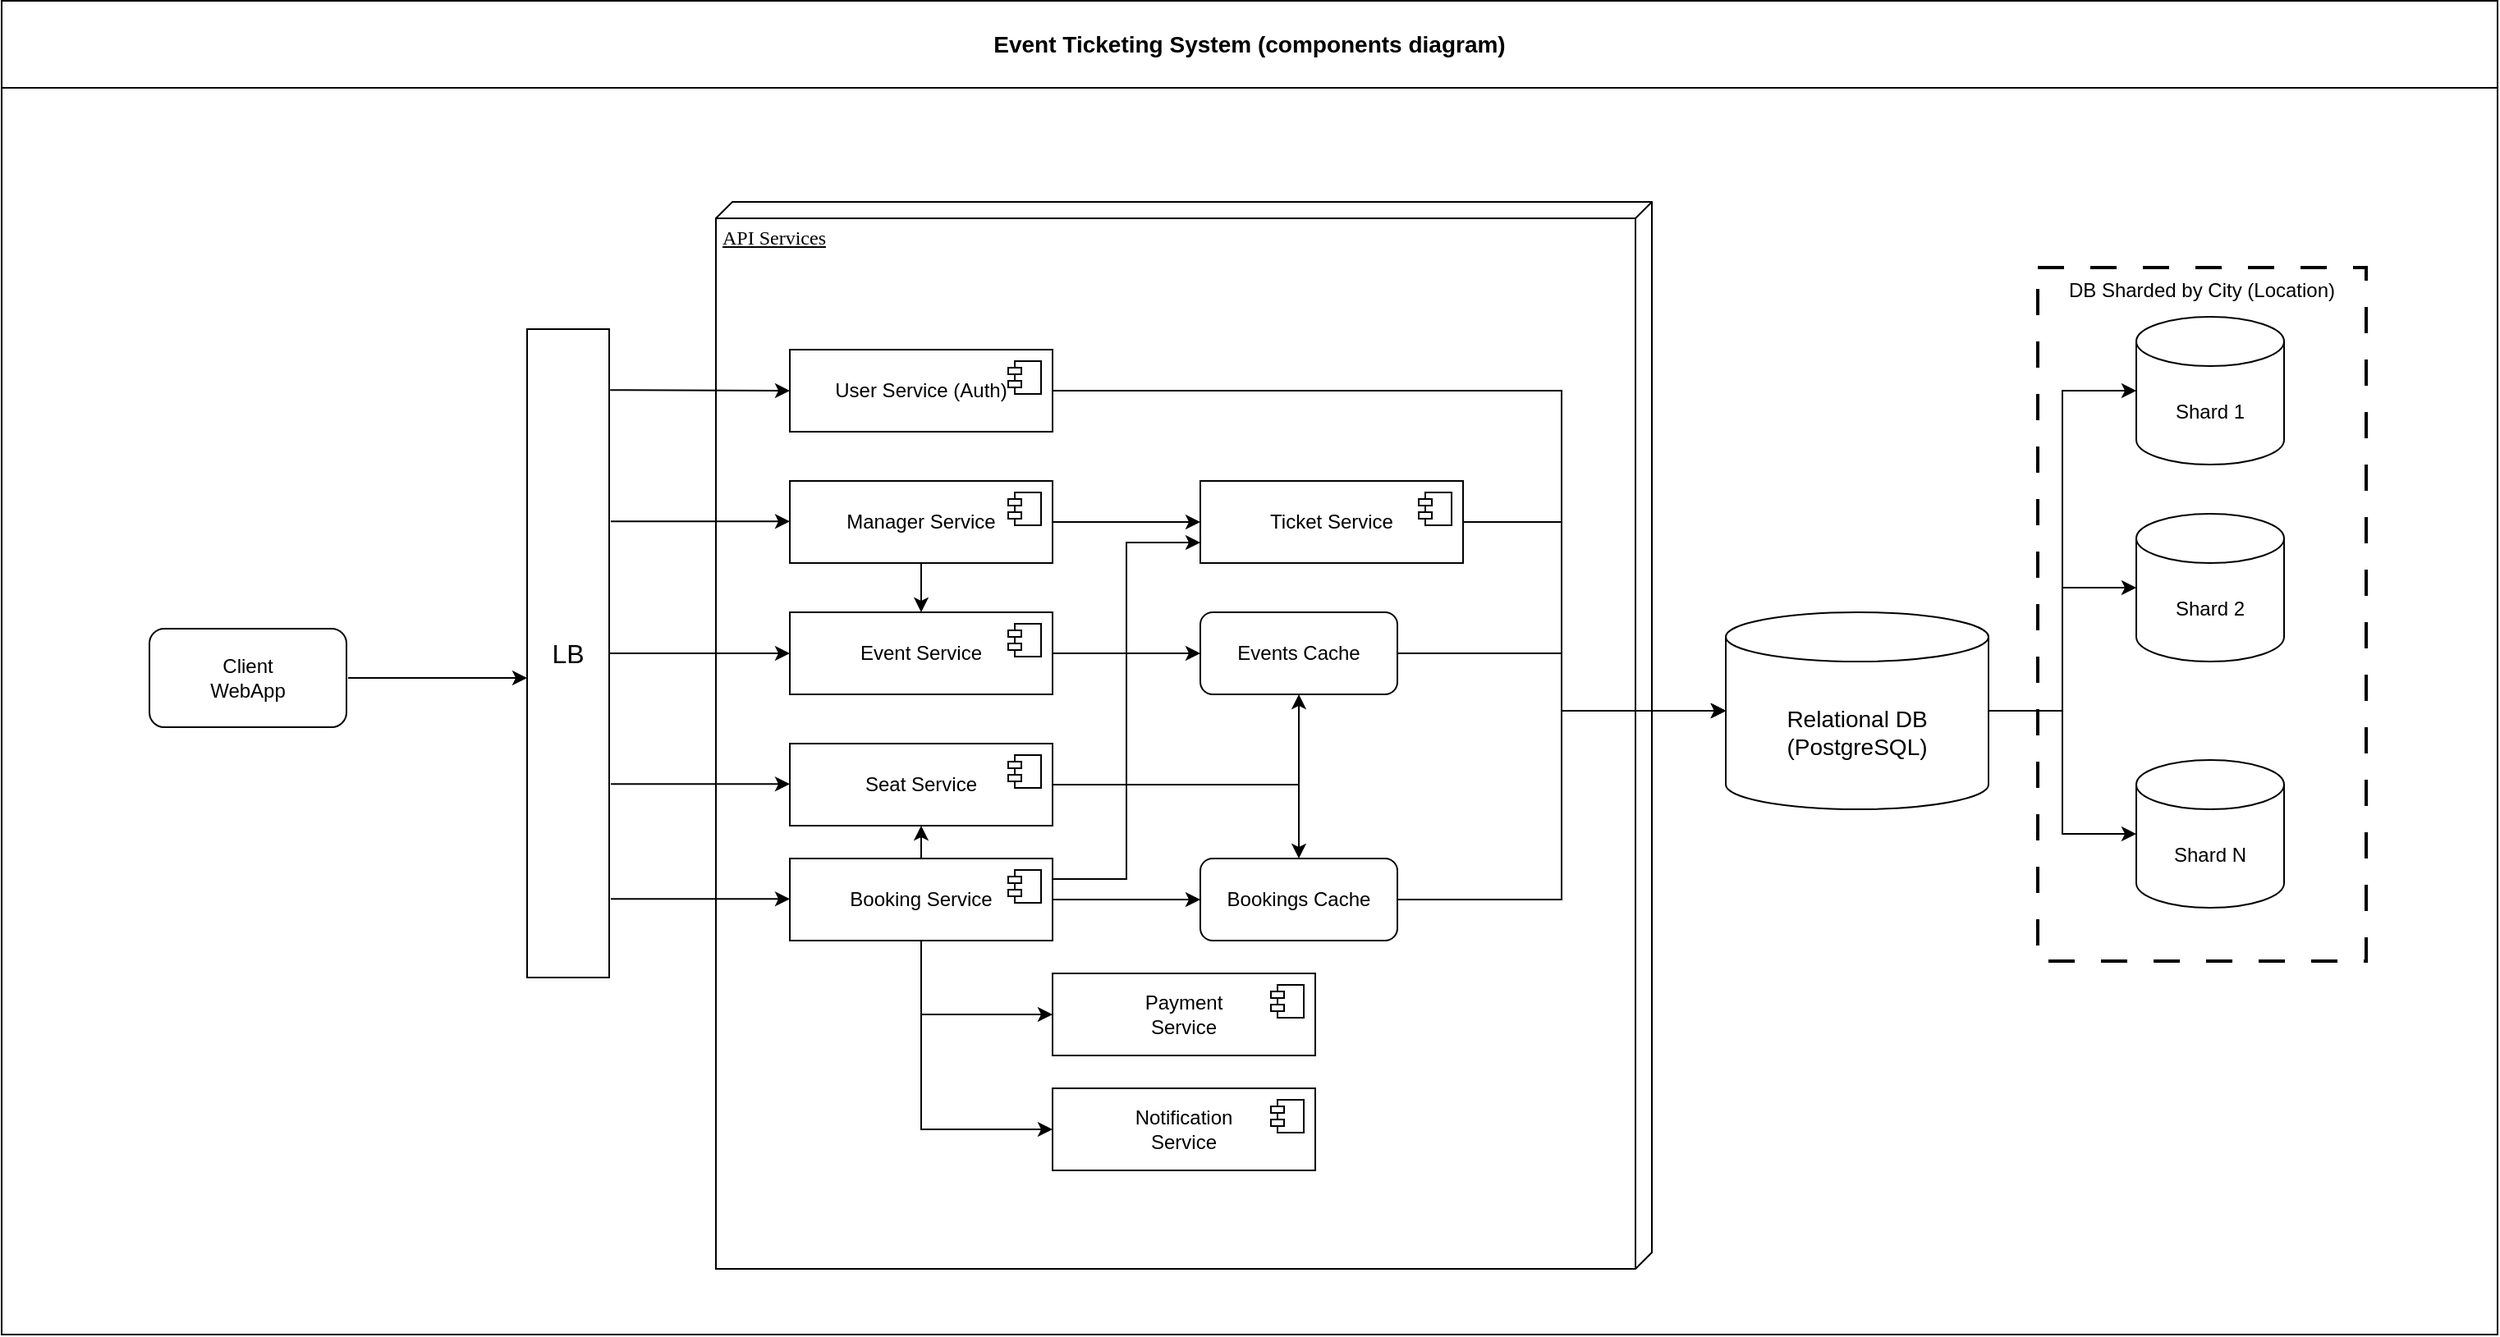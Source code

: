 <mxfile version="21.6.9" type="device" pages="2">
  <diagram name="Components" id="5f0bae14-7c28-e335-631c-24af17079c00">
    <mxGraphModel dx="1750" dy="1778" grid="1" gridSize="10" guides="1" tooltips="1" connect="1" arrows="1" fold="1" page="1" pageScale="1" pageWidth="1100" pageHeight="850" background="none" math="0" shadow="0">
      <root>
        <mxCell id="0" />
        <mxCell id="1" parent="0" />
        <mxCell id="39150e848f15840c-2" value="API Services" style="verticalAlign=top;align=left;spacingTop=8;spacingLeft=2;spacingRight=12;shape=cube;size=10;direction=south;fontStyle=4;html=1;rounded=0;shadow=0;comic=0;labelBackgroundColor=none;strokeWidth=1;fontFamily=Verdana;fontSize=12" parent="1" vertex="1">
          <mxGeometry x="595" y="-130" width="570" height="650" as="geometry" />
        </mxCell>
        <mxCell id="pnCml22vTro41aS8nxv2-1" value="Client &lt;br&gt;WebApp" style="rounded=1;whiteSpace=wrap;html=1;" vertex="1" parent="1">
          <mxGeometry x="250" y="130" width="120" height="60" as="geometry" />
        </mxCell>
        <mxCell id="pnCml22vTro41aS8nxv2-34" style="edgeStyle=orthogonalEdgeStyle;rounded=0;orthogonalLoop=1;jettySize=auto;html=1;exitX=1;exitY=0.5;exitDx=0;exitDy=0;entryX=0;entryY=0.5;entryDx=0;entryDy=0;" edge="1" parent="1" source="pnCml22vTro41aS8nxv2-15" target="pnCml22vTro41aS8nxv2-27">
          <mxGeometry relative="1" as="geometry" />
        </mxCell>
        <mxCell id="pnCml22vTro41aS8nxv2-15" value="Event Service" style="html=1;dropTarget=0;whiteSpace=wrap;" vertex="1" parent="1">
          <mxGeometry x="640" y="120" width="160" height="50" as="geometry" />
        </mxCell>
        <mxCell id="pnCml22vTro41aS8nxv2-16" value="" style="shape=module;jettyWidth=8;jettyHeight=4;" vertex="1" parent="pnCml22vTro41aS8nxv2-15">
          <mxGeometry x="1" width="20" height="20" relative="1" as="geometry">
            <mxPoint x="-27" y="7" as="offset" />
          </mxGeometry>
        </mxCell>
        <mxCell id="pnCml22vTro41aS8nxv2-42" style="edgeStyle=orthogonalEdgeStyle;rounded=0;orthogonalLoop=1;jettySize=auto;html=1;exitX=0.5;exitY=0;exitDx=0;exitDy=0;entryX=0.5;entryY=1;entryDx=0;entryDy=0;" edge="1" parent="1" source="pnCml22vTro41aS8nxv2-17" target="pnCml22vTro41aS8nxv2-23">
          <mxGeometry relative="1" as="geometry" />
        </mxCell>
        <mxCell id="pnCml22vTro41aS8nxv2-45" style="edgeStyle=orthogonalEdgeStyle;rounded=0;orthogonalLoop=1;jettySize=auto;html=1;entryX=0;entryY=0.5;entryDx=0;entryDy=0;" edge="1" parent="1" source="pnCml22vTro41aS8nxv2-17" target="pnCml22vTro41aS8nxv2-30">
          <mxGeometry relative="1" as="geometry" />
        </mxCell>
        <mxCell id="pnCml22vTro41aS8nxv2-46" style="edgeStyle=orthogonalEdgeStyle;rounded=0;orthogonalLoop=1;jettySize=auto;html=1;entryX=0;entryY=0.5;entryDx=0;entryDy=0;" edge="1" parent="1" source="pnCml22vTro41aS8nxv2-17" target="pnCml22vTro41aS8nxv2-31">
          <mxGeometry relative="1" as="geometry" />
        </mxCell>
        <mxCell id="pnCml22vTro41aS8nxv2-47" style="edgeStyle=orthogonalEdgeStyle;rounded=0;orthogonalLoop=1;jettySize=auto;html=1;entryX=0;entryY=0.5;entryDx=0;entryDy=0;" edge="1" parent="1" source="pnCml22vTro41aS8nxv2-17" target="pnCml22vTro41aS8nxv2-21">
          <mxGeometry relative="1" as="geometry" />
        </mxCell>
        <mxCell id="pnCml22vTro41aS8nxv2-51" style="edgeStyle=orthogonalEdgeStyle;rounded=0;orthogonalLoop=1;jettySize=auto;html=1;entryX=0;entryY=0.75;entryDx=0;entryDy=0;exitX=1;exitY=0.25;exitDx=0;exitDy=0;" edge="1" parent="1" source="pnCml22vTro41aS8nxv2-17" target="pnCml22vTro41aS8nxv2-49">
          <mxGeometry relative="1" as="geometry" />
        </mxCell>
        <mxCell id="pnCml22vTro41aS8nxv2-17" value="Booking Service" style="html=1;dropTarget=0;whiteSpace=wrap;" vertex="1" parent="1">
          <mxGeometry x="640" y="270" width="160" height="50" as="geometry" />
        </mxCell>
        <mxCell id="pnCml22vTro41aS8nxv2-18" value="" style="shape=module;jettyWidth=8;jettyHeight=4;" vertex="1" parent="pnCml22vTro41aS8nxv2-17">
          <mxGeometry x="1" width="20" height="20" relative="1" as="geometry">
            <mxPoint x="-27" y="7" as="offset" />
          </mxGeometry>
        </mxCell>
        <mxCell id="pnCml22vTro41aS8nxv2-44" style="edgeStyle=orthogonalEdgeStyle;rounded=0;orthogonalLoop=1;jettySize=auto;html=1;exitX=0.5;exitY=1;exitDx=0;exitDy=0;entryX=0.5;entryY=0;entryDx=0;entryDy=0;" edge="1" parent="1" source="pnCml22vTro41aS8nxv2-19" target="pnCml22vTro41aS8nxv2-15">
          <mxGeometry relative="1" as="geometry" />
        </mxCell>
        <mxCell id="pnCml22vTro41aS8nxv2-53" style="edgeStyle=orthogonalEdgeStyle;rounded=0;orthogonalLoop=1;jettySize=auto;html=1;entryX=0;entryY=0.5;entryDx=0;entryDy=0;" edge="1" parent="1" source="pnCml22vTro41aS8nxv2-19" target="pnCml22vTro41aS8nxv2-49">
          <mxGeometry relative="1" as="geometry" />
        </mxCell>
        <mxCell id="pnCml22vTro41aS8nxv2-19" value="Manager Service" style="html=1;dropTarget=0;whiteSpace=wrap;" vertex="1" parent="1">
          <mxGeometry x="640" y="40" width="160" height="50" as="geometry" />
        </mxCell>
        <mxCell id="pnCml22vTro41aS8nxv2-20" value="" style="shape=module;jettyWidth=8;jettyHeight=4;" vertex="1" parent="pnCml22vTro41aS8nxv2-19">
          <mxGeometry x="1" width="20" height="20" relative="1" as="geometry">
            <mxPoint x="-27" y="7" as="offset" />
          </mxGeometry>
        </mxCell>
        <mxCell id="pnCml22vTro41aS8nxv2-21" value="Notification &lt;br&gt;Service" style="html=1;dropTarget=0;whiteSpace=wrap;" vertex="1" parent="1">
          <mxGeometry x="800" y="410" width="160" height="50" as="geometry" />
        </mxCell>
        <mxCell id="pnCml22vTro41aS8nxv2-22" value="" style="shape=module;jettyWidth=8;jettyHeight=4;" vertex="1" parent="pnCml22vTro41aS8nxv2-21">
          <mxGeometry x="1" width="20" height="20" relative="1" as="geometry">
            <mxPoint x="-27" y="7" as="offset" />
          </mxGeometry>
        </mxCell>
        <mxCell id="pnCml22vTro41aS8nxv2-37" style="edgeStyle=orthogonalEdgeStyle;rounded=0;orthogonalLoop=1;jettySize=auto;html=1;entryX=0.5;entryY=1;entryDx=0;entryDy=0;" edge="1" parent="1" source="pnCml22vTro41aS8nxv2-23" target="pnCml22vTro41aS8nxv2-27">
          <mxGeometry relative="1" as="geometry" />
        </mxCell>
        <mxCell id="pnCml22vTro41aS8nxv2-38" style="edgeStyle=orthogonalEdgeStyle;rounded=0;orthogonalLoop=1;jettySize=auto;html=1;entryX=0.5;entryY=0;entryDx=0;entryDy=0;" edge="1" parent="1" source="pnCml22vTro41aS8nxv2-23" target="pnCml22vTro41aS8nxv2-30">
          <mxGeometry relative="1" as="geometry" />
        </mxCell>
        <mxCell id="pnCml22vTro41aS8nxv2-23" value="Seat&amp;nbsp;Service" style="html=1;dropTarget=0;whiteSpace=wrap;" vertex="1" parent="1">
          <mxGeometry x="640" y="200" width="160" height="50" as="geometry" />
        </mxCell>
        <mxCell id="pnCml22vTro41aS8nxv2-24" value="" style="shape=module;jettyWidth=8;jettyHeight=4;" vertex="1" parent="pnCml22vTro41aS8nxv2-23">
          <mxGeometry x="1" width="20" height="20" relative="1" as="geometry">
            <mxPoint x="-27" y="7" as="offset" />
          </mxGeometry>
        </mxCell>
        <mxCell id="pnCml22vTro41aS8nxv2-66" style="edgeStyle=orthogonalEdgeStyle;rounded=0;orthogonalLoop=1;jettySize=auto;html=1;entryX=0;entryY=0.5;entryDx=0;entryDy=0;entryPerimeter=0;" edge="1" parent="1" source="pnCml22vTro41aS8nxv2-25" target="pnCml22vTro41aS8nxv2-54">
          <mxGeometry relative="1" as="geometry">
            <Array as="points">
              <mxPoint x="1110" y="-15" />
              <mxPoint x="1110" y="180" />
            </Array>
          </mxGeometry>
        </mxCell>
        <mxCell id="pnCml22vTro41aS8nxv2-25" value="User Service (Auth)" style="html=1;dropTarget=0;whiteSpace=wrap;" vertex="1" parent="1">
          <mxGeometry x="640" y="-40" width="160" height="50" as="geometry" />
        </mxCell>
        <mxCell id="pnCml22vTro41aS8nxv2-26" value="" style="shape=module;jettyWidth=8;jettyHeight=4;" vertex="1" parent="pnCml22vTro41aS8nxv2-25">
          <mxGeometry x="1" width="20" height="20" relative="1" as="geometry">
            <mxPoint x="-27" y="7" as="offset" />
          </mxGeometry>
        </mxCell>
        <mxCell id="pnCml22vTro41aS8nxv2-63" style="edgeStyle=orthogonalEdgeStyle;rounded=0;orthogonalLoop=1;jettySize=auto;html=1;entryX=0;entryY=0.5;entryDx=0;entryDy=0;entryPerimeter=0;" edge="1" parent="1" source="pnCml22vTro41aS8nxv2-27" target="pnCml22vTro41aS8nxv2-54">
          <mxGeometry relative="1" as="geometry" />
        </mxCell>
        <mxCell id="pnCml22vTro41aS8nxv2-27" value="Events&amp;nbsp;Cache" style="rounded=1;whiteSpace=wrap;html=1;" vertex="1" parent="1">
          <mxGeometry x="890" y="120" width="120" height="50" as="geometry" />
        </mxCell>
        <mxCell id="pnCml22vTro41aS8nxv2-68" style="edgeStyle=orthogonalEdgeStyle;rounded=0;orthogonalLoop=1;jettySize=auto;html=1;entryX=0;entryY=0.5;entryDx=0;entryDy=0;" edge="1" parent="1" source="pnCml22vTro41aS8nxv2-29" target="pnCml22vTro41aS8nxv2-15">
          <mxGeometry relative="1" as="geometry" />
        </mxCell>
        <mxCell id="pnCml22vTro41aS8nxv2-29" value="&lt;font style=&quot;font-size: 16px;&quot;&gt;LB&lt;/font&gt;" style="rounded=0;whiteSpace=wrap;html=1;" vertex="1" parent="1">
          <mxGeometry x="480" y="-52.5" width="50" height="395" as="geometry" />
        </mxCell>
        <mxCell id="pnCml22vTro41aS8nxv2-64" style="edgeStyle=orthogonalEdgeStyle;rounded=0;orthogonalLoop=1;jettySize=auto;html=1;entryX=0;entryY=0.5;entryDx=0;entryDy=0;entryPerimeter=0;" edge="1" parent="1" source="pnCml22vTro41aS8nxv2-30" target="pnCml22vTro41aS8nxv2-54">
          <mxGeometry relative="1" as="geometry" />
        </mxCell>
        <mxCell id="pnCml22vTro41aS8nxv2-30" value="Bookings Cache" style="rounded=1;whiteSpace=wrap;html=1;" vertex="1" parent="1">
          <mxGeometry x="890" y="270" width="120" height="50" as="geometry" />
        </mxCell>
        <mxCell id="pnCml22vTro41aS8nxv2-31" value="Payment &lt;br&gt;Service" style="html=1;dropTarget=0;whiteSpace=wrap;" vertex="1" parent="1">
          <mxGeometry x="800" y="340" width="160" height="50" as="geometry" />
        </mxCell>
        <mxCell id="pnCml22vTro41aS8nxv2-32" value="" style="shape=module;jettyWidth=8;jettyHeight=4;" vertex="1" parent="pnCml22vTro41aS8nxv2-31">
          <mxGeometry x="1" width="20" height="20" relative="1" as="geometry">
            <mxPoint x="-27" y="7" as="offset" />
          </mxGeometry>
        </mxCell>
        <mxCell id="pnCml22vTro41aS8nxv2-65" style="edgeStyle=orthogonalEdgeStyle;rounded=0;orthogonalLoop=1;jettySize=auto;html=1;entryX=0;entryY=0.5;entryDx=0;entryDy=0;entryPerimeter=0;" edge="1" parent="1" source="pnCml22vTro41aS8nxv2-49" target="pnCml22vTro41aS8nxv2-54">
          <mxGeometry relative="1" as="geometry">
            <Array as="points">
              <mxPoint x="1110" y="65" />
              <mxPoint x="1110" y="180" />
            </Array>
          </mxGeometry>
        </mxCell>
        <mxCell id="pnCml22vTro41aS8nxv2-49" value="Ticket Service" style="html=1;dropTarget=0;whiteSpace=wrap;" vertex="1" parent="1">
          <mxGeometry x="890" y="40" width="160" height="50" as="geometry" />
        </mxCell>
        <mxCell id="pnCml22vTro41aS8nxv2-50" value="" style="shape=module;jettyWidth=8;jettyHeight=4;" vertex="1" parent="pnCml22vTro41aS8nxv2-49">
          <mxGeometry x="1" width="20" height="20" relative="1" as="geometry">
            <mxPoint x="-27" y="7" as="offset" />
          </mxGeometry>
        </mxCell>
        <mxCell id="pnCml22vTro41aS8nxv2-58" style="edgeStyle=orthogonalEdgeStyle;rounded=0;orthogonalLoop=1;jettySize=auto;html=1;entryX=0;entryY=0.5;entryDx=0;entryDy=0;entryPerimeter=0;" edge="1" parent="1" source="pnCml22vTro41aS8nxv2-54" target="pnCml22vTro41aS8nxv2-55">
          <mxGeometry relative="1" as="geometry" />
        </mxCell>
        <mxCell id="pnCml22vTro41aS8nxv2-59" style="edgeStyle=orthogonalEdgeStyle;rounded=0;orthogonalLoop=1;jettySize=auto;html=1;entryX=0;entryY=0.5;entryDx=0;entryDy=0;entryPerimeter=0;" edge="1" parent="1" source="pnCml22vTro41aS8nxv2-54" target="pnCml22vTro41aS8nxv2-56">
          <mxGeometry relative="1" as="geometry" />
        </mxCell>
        <mxCell id="pnCml22vTro41aS8nxv2-60" style="edgeStyle=orthogonalEdgeStyle;rounded=0;orthogonalLoop=1;jettySize=auto;html=1;entryX=0;entryY=0.5;entryDx=0;entryDy=0;entryPerimeter=0;" edge="1" parent="1" source="pnCml22vTro41aS8nxv2-54" target="pnCml22vTro41aS8nxv2-57">
          <mxGeometry relative="1" as="geometry" />
        </mxCell>
        <mxCell id="pnCml22vTro41aS8nxv2-54" value="&lt;font style=&quot;font-size: 14px;&quot;&gt;Relational DB &lt;br&gt;(PostgreSQL)&lt;/font&gt;" style="shape=cylinder3;whiteSpace=wrap;html=1;boundedLbl=1;backgroundOutline=1;size=15;" vertex="1" parent="1">
          <mxGeometry x="1210" y="120" width="160" height="120" as="geometry" />
        </mxCell>
        <mxCell id="pnCml22vTro41aS8nxv2-55" value="Shard 1" style="shape=cylinder3;whiteSpace=wrap;html=1;boundedLbl=1;backgroundOutline=1;size=15;" vertex="1" parent="1">
          <mxGeometry x="1460" y="-60" width="90" height="90" as="geometry" />
        </mxCell>
        <mxCell id="pnCml22vTro41aS8nxv2-56" value="Shard 2" style="shape=cylinder3;whiteSpace=wrap;html=1;boundedLbl=1;backgroundOutline=1;size=15;" vertex="1" parent="1">
          <mxGeometry x="1460" y="60" width="90" height="90" as="geometry" />
        </mxCell>
        <mxCell id="pnCml22vTro41aS8nxv2-57" value="Shard N" style="shape=cylinder3;whiteSpace=wrap;html=1;boundedLbl=1;backgroundOutline=1;size=15;" vertex="1" parent="1">
          <mxGeometry x="1460" y="210" width="90" height="90" as="geometry" />
        </mxCell>
        <mxCell id="pnCml22vTro41aS8nxv2-62" value="DB Sharded by City (Location)" style="rounded=0;whiteSpace=wrap;html=1;dashed=1;fillColor=none;dashPattern=8 8;strokeWidth=2;verticalAlign=top;" vertex="1" parent="1">
          <mxGeometry x="1400" y="-90" width="200" height="422.5" as="geometry" />
        </mxCell>
        <mxCell id="pnCml22vTro41aS8nxv2-69" value="" style="endArrow=classic;html=1;rounded=0;entryX=0;entryY=0.5;entryDx=0;entryDy=0;exitX=1.012;exitY=0.094;exitDx=0;exitDy=0;exitPerimeter=0;" edge="1" parent="1" source="pnCml22vTro41aS8nxv2-29" target="pnCml22vTro41aS8nxv2-25">
          <mxGeometry width="50" height="50" relative="1" as="geometry">
            <mxPoint x="590" y="110" as="sourcePoint" />
            <mxPoint x="640" y="60" as="targetPoint" />
          </mxGeometry>
        </mxCell>
        <mxCell id="pnCml22vTro41aS8nxv2-70" value="" style="endArrow=classic;html=1;rounded=0;entryX=0;entryY=0.5;entryDx=0;entryDy=0;exitX=1.012;exitY=0.094;exitDx=0;exitDy=0;exitPerimeter=0;" edge="1" parent="1">
          <mxGeometry width="50" height="50" relative="1" as="geometry">
            <mxPoint x="531" y="64.66" as="sourcePoint" />
            <mxPoint x="640" y="64.66" as="targetPoint" />
          </mxGeometry>
        </mxCell>
        <mxCell id="pnCml22vTro41aS8nxv2-71" value="" style="endArrow=classic;html=1;rounded=0;entryX=0;entryY=0.5;entryDx=0;entryDy=0;exitX=1.012;exitY=0.094;exitDx=0;exitDy=0;exitPerimeter=0;" edge="1" parent="1">
          <mxGeometry width="50" height="50" relative="1" as="geometry">
            <mxPoint x="531" y="224.66" as="sourcePoint" />
            <mxPoint x="640" y="224.66" as="targetPoint" />
          </mxGeometry>
        </mxCell>
        <mxCell id="pnCml22vTro41aS8nxv2-72" value="" style="endArrow=classic;html=1;rounded=0;entryX=0;entryY=0.5;entryDx=0;entryDy=0;exitX=1.012;exitY=0.094;exitDx=0;exitDy=0;exitPerimeter=0;" edge="1" parent="1">
          <mxGeometry width="50" height="50" relative="1" as="geometry">
            <mxPoint x="531" y="294.66" as="sourcePoint" />
            <mxPoint x="640" y="294.66" as="targetPoint" />
          </mxGeometry>
        </mxCell>
        <mxCell id="pnCml22vTro41aS8nxv2-73" value="" style="endArrow=classic;html=1;rounded=0;entryX=0;entryY=0.5;entryDx=0;entryDy=0;exitX=1.012;exitY=0.094;exitDx=0;exitDy=0;exitPerimeter=0;" edge="1" parent="1">
          <mxGeometry width="50" height="50" relative="1" as="geometry">
            <mxPoint x="371" y="160" as="sourcePoint" />
            <mxPoint x="480" y="160" as="targetPoint" />
          </mxGeometry>
        </mxCell>
        <mxCell id="34yaI9MNRH4NwkifRU-8-2" value="&lt;font style=&quot;font-size: 14px;&quot;&gt;Event Ticketing System (components diagram)&lt;/font&gt;" style="swimlane;whiteSpace=wrap;html=1;startSize=53;" vertex="1" parent="1">
          <mxGeometry x="160" y="-252.5" width="1520" height="812.5" as="geometry" />
        </mxCell>
      </root>
    </mxGraphModel>
  </diagram>
  <diagram id="MvQ_2h4LQe7yYSWT-woe" name="API-DB">
    <mxGraphModel dx="1500" dy="1965" grid="1" gridSize="10" guides="1" tooltips="1" connect="1" arrows="1" fold="1" page="1" pageScale="1" pageWidth="827" pageHeight="1169" math="0" shadow="0">
      <root>
        <mxCell id="0" />
        <mxCell id="1" parent="0" />
        <mxCell id="SpnbdnxoLdMrBZlwW0WD-15" value="Seat Service" style="swimlane;fontStyle=0;childLayout=stackLayout;horizontal=1;startSize=26;fillColor=none;horizontalStack=0;resizeParent=1;resizeParentMax=0;resizeLast=0;collapsible=1;marginBottom=0;whiteSpace=wrap;html=1;" vertex="1" parent="1">
          <mxGeometry x="160" y="100" width="200" height="78" as="geometry">
            <mxRectangle x="160" y="100" width="100" height="30" as="alternateBounds" />
          </mxGeometry>
        </mxCell>
        <mxCell id="SpnbdnxoLdMrBZlwW0WD-16" value="getSeats(eventId, sectionId)" style="text;strokeColor=none;fillColor=none;align=left;verticalAlign=top;spacingLeft=4;spacingRight=4;overflow=hidden;rotatable=0;points=[[0,0.5],[1,0.5]];portConstraint=eastwest;whiteSpace=wrap;html=1;" vertex="1" parent="SpnbdnxoLdMrBZlwW0WD-15">
          <mxGeometry y="26" width="200" height="26" as="geometry" />
        </mxCell>
        <mxCell id="SpnbdnxoLdMrBZlwW0WD-17" value="getSections(eventId)" style="text;strokeColor=none;fillColor=none;align=left;verticalAlign=top;spacingLeft=4;spacingRight=4;overflow=hidden;rotatable=0;points=[[0,0.5],[1,0.5]];portConstraint=eastwest;whiteSpace=wrap;html=1;" vertex="1" parent="SpnbdnxoLdMrBZlwW0WD-15">
          <mxGeometry y="52" width="200" height="26" as="geometry" />
        </mxCell>
        <mxCell id="SpnbdnxoLdMrBZlwW0WD-19" value="Booking Service" style="swimlane;fontStyle=0;childLayout=stackLayout;horizontal=1;startSize=26;fillColor=none;horizontalStack=0;resizeParent=1;resizeParentMax=0;resizeLast=0;collapsible=1;marginBottom=0;whiteSpace=wrap;html=1;" vertex="1" parent="1">
          <mxGeometry x="160" y="200" width="200" height="78" as="geometry">
            <mxRectangle x="160" y="100" width="100" height="30" as="alternateBounds" />
          </mxGeometry>
        </mxCell>
        <mxCell id="SpnbdnxoLdMrBZlwW0WD-20" value="bookSeats(eventId, seatsIds)" style="text;strokeColor=none;fillColor=none;align=left;verticalAlign=top;spacingLeft=4;spacingRight=4;overflow=hidden;rotatable=0;points=[[0,0.5],[1,0.5]];portConstraint=eastwest;whiteSpace=wrap;html=1;" vertex="1" parent="SpnbdnxoLdMrBZlwW0WD-19">
          <mxGeometry y="26" width="200" height="26" as="geometry" />
        </mxCell>
        <mxCell id="SpnbdnxoLdMrBZlwW0WD-21" value="purchaseSeats(bookingToken)" style="text;strokeColor=none;fillColor=none;align=left;verticalAlign=top;spacingLeft=4;spacingRight=4;overflow=hidden;rotatable=0;points=[[0,0.5],[1,0.5]];portConstraint=eastwest;whiteSpace=wrap;html=1;" vertex="1" parent="SpnbdnxoLdMrBZlwW0WD-19">
          <mxGeometry y="52" width="200" height="26" as="geometry" />
        </mxCell>
        <mxCell id="SpnbdnxoLdMrBZlwW0WD-22" value="Event Service" style="swimlane;fontStyle=0;childLayout=stackLayout;horizontal=1;startSize=26;fillColor=none;horizontalStack=0;resizeParent=1;resizeParentMax=0;resizeLast=0;collapsible=1;marginBottom=0;whiteSpace=wrap;html=1;" vertex="1" parent="1">
          <mxGeometry x="160" y="300" width="200" height="130" as="geometry">
            <mxRectangle x="160" y="300" width="100" height="30" as="alternateBounds" />
          </mxGeometry>
        </mxCell>
        <mxCell id="SpnbdnxoLdMrBZlwW0WD-23" value="&lt;div style=&quot;line-height: 140%;&quot;&gt;getCities()&lt;/div&gt;&lt;div style=&quot;line-height: 140%;&quot;&gt;getVenues(cityId)&lt;/div&gt;&lt;div style=&quot;line-height: 140%;&quot;&gt;getEvents(cityId)&lt;/div&gt;&lt;div style=&quot;line-height: 140%;&quot;&gt;getEvents(venueId)&lt;/div&gt;&lt;div style=&quot;line-height: 140%;&quot;&gt;createEvent(eventData)&lt;/div&gt;" style="text;strokeColor=none;fillColor=none;align=left;verticalAlign=top;spacingLeft=4;spacingRight=0;overflow=hidden;rotatable=0;points=[[0,0.5],[1,0.5]];portConstraint=eastwest;whiteSpace=wrap;html=1;spacingTop=0;spacingBottom=0;spacing=2;" vertex="1" parent="SpnbdnxoLdMrBZlwW0WD-22">
          <mxGeometry y="26" width="200" height="104" as="geometry" />
        </mxCell>
        <mxCell id="SpnbdnxoLdMrBZlwW0WD-27" value="API Design" style="verticalAlign=top;align=left;spacingTop=8;spacingLeft=2;spacingRight=12;shape=cube;size=10;direction=south;fontStyle=4;html=1;whiteSpace=wrap;fillColor=none;" vertex="1" parent="1">
          <mxGeometry x="140" y="40" width="270" height="420" as="geometry" />
        </mxCell>
        <mxCell id="SpnbdnxoLdMrBZlwW0WD-28" value="Database Design" style="verticalAlign=top;align=left;spacingTop=8;spacingLeft=2;spacingRight=12;shape=cube;size=10;direction=south;fontStyle=4;html=1;whiteSpace=wrap;fillColor=none;" vertex="1" parent="1">
          <mxGeometry x="450" y="40" width="480" height="420" as="geometry" />
        </mxCell>
        <mxCell id="SpnbdnxoLdMrBZlwW0WD-38" value="Database" style="swimlane;fontStyle=0;childLayout=stackLayout;horizontal=1;startSize=26;fillColor=none;horizontalStack=0;resizeParent=1;resizeParentMax=0;resizeLast=0;collapsible=1;marginBottom=0;whiteSpace=wrap;html=1;" vertex="1" parent="1">
          <mxGeometry x="460" y="99" width="440" height="280" as="geometry" />
        </mxCell>
        <mxCell id="SpnbdnxoLdMrBZlwW0WD-41" value="&lt;div style=&quot;line-height: 180%;&quot;&gt;Users(id, name)&lt;/div&gt;&lt;div style=&quot;line-height: 180%;&quot;&gt;Cities(id, name)&lt;/div&gt;&lt;div style=&quot;line-height: 180%;&quot;&gt;Venues(id, name, cityId, address)&lt;/div&gt;&lt;div style=&quot;line-height: 180%;&quot;&gt;Events(id, name, time, venueId, eventInfoId)&lt;/div&gt;&lt;div style=&quot;line-height: 180%;&quot;&gt;EventInfo(id, name, description)&lt;/div&gt;&lt;div style=&quot;line-height: 180%;&quot;&gt;Seats(id, eventId, name, status, sectionId, rowNumber, price)&lt;/div&gt;&lt;div style=&quot;line-height: 180%;&quot;&gt;Sections(id, eventId, name, manifestId)&lt;/div&gt;&lt;div style=&quot;line-height: 180%;&quot;&gt;Tickets(Id, seatId, userId, timeStamp, status, price)&lt;/div&gt;&lt;div style=&quot;line-height: 180%;&quot;&gt;Bookings(Id, seatId, userId, status, price, token, expirationTimeStamp)&lt;/div&gt;&lt;div style=&quot;line-height: 180%;&quot;&gt;Manifests(Id, name, venueId, schemaId)&lt;/div&gt;&lt;div style=&quot;line-height: 180%;&quot;&gt;Offers(id, eventId, sectionId, rowNumber, ticketLevel, price)&lt;/div&gt;" style="text;strokeColor=none;fillColor=none;align=left;verticalAlign=top;spacingLeft=5;spacingRight=4;overflow=hidden;rotatable=0;points=[[0,0.5],[1,0.5]];portConstraint=eastwest;whiteSpace=wrap;html=1;" vertex="1" parent="SpnbdnxoLdMrBZlwW0WD-38">
          <mxGeometry y="26" width="440" height="254" as="geometry" />
        </mxCell>
        <mxCell id="SpnbdnxoLdMrBZlwW0WD-42" style="edgeStyle=orthogonalEdgeStyle;rounded=0;orthogonalLoop=1;jettySize=auto;html=1;exitX=1;exitY=0.5;exitDx=0;exitDy=0;" edge="1" parent="SpnbdnxoLdMrBZlwW0WD-38" source="SpnbdnxoLdMrBZlwW0WD-41" target="SpnbdnxoLdMrBZlwW0WD-41">
          <mxGeometry relative="1" as="geometry" />
        </mxCell>
        <mxCell id="BxckSG3hHAF8y2o0XIGg-1" value="&lt;font style=&quot;font-size: 14px;&quot;&gt;Event Ticketing System (API and Database)&lt;/font&gt;" style="swimlane;whiteSpace=wrap;html=1;startSize=53;" vertex="1" parent="1">
          <mxGeometry x="80" y="-66" width="920" height="566" as="geometry" />
        </mxCell>
      </root>
    </mxGraphModel>
  </diagram>
</mxfile>
